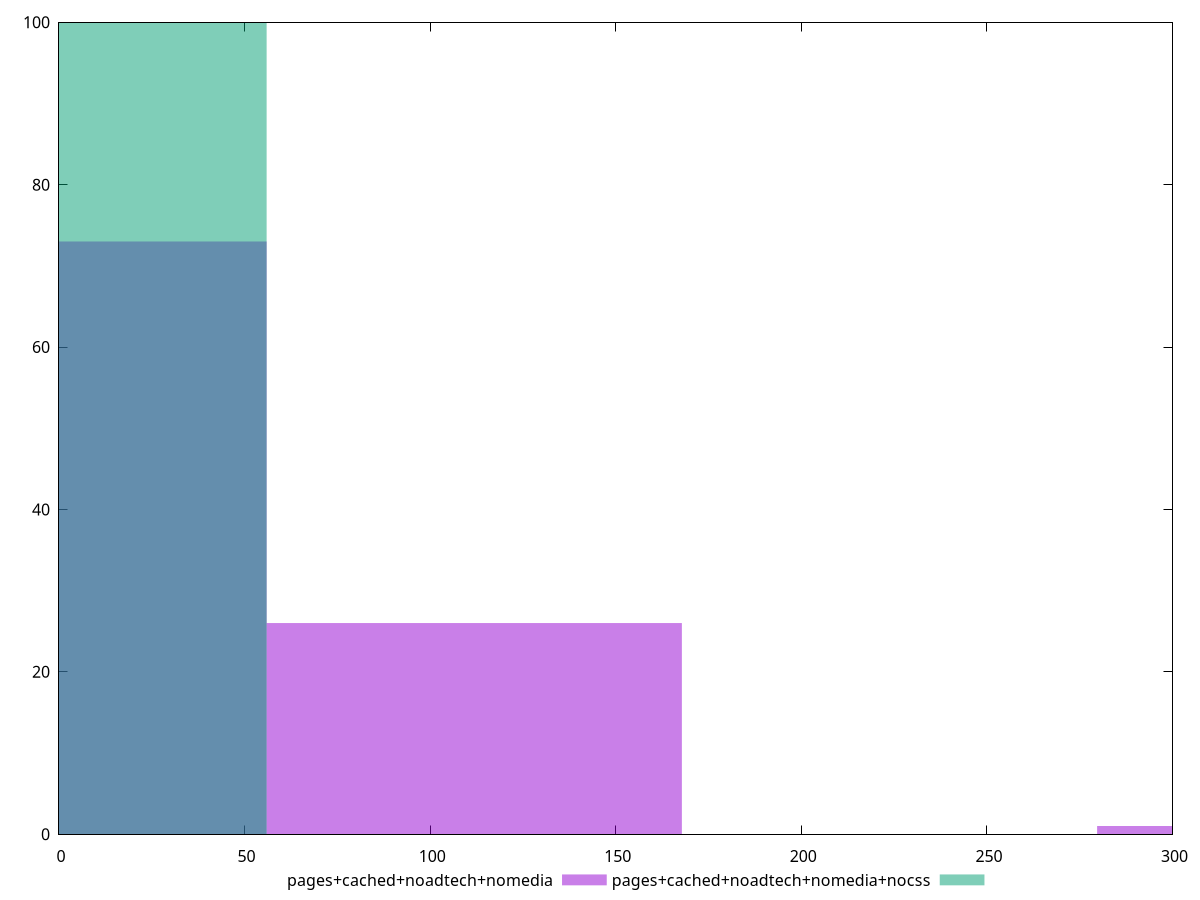 reset

$pagesCachedNoadtechNomedia <<EOF
111.87687522148755 26
0 73
335.6306256644626 1
EOF

$pagesCachedNoadtechNomediaNocss <<EOF
0 100
EOF

set key outside below
set boxwidth 111.87687522148755
set xrange [0:300]
set yrange [0:100]
set trange [0:100]
set style fill transparent solid 0.5 noborder
set terminal svg size 640, 500 enhanced background rgb 'white'
set output "report_00017_2021-02-10T15-08-03.406Z/unused-css-rules/comparison/histogram/3_vs_4.svg"

plot $pagesCachedNoadtechNomedia title "pages+cached+noadtech+nomedia" with boxes, \
     $pagesCachedNoadtechNomediaNocss title "pages+cached+noadtech+nomedia+nocss" with boxes

reset
